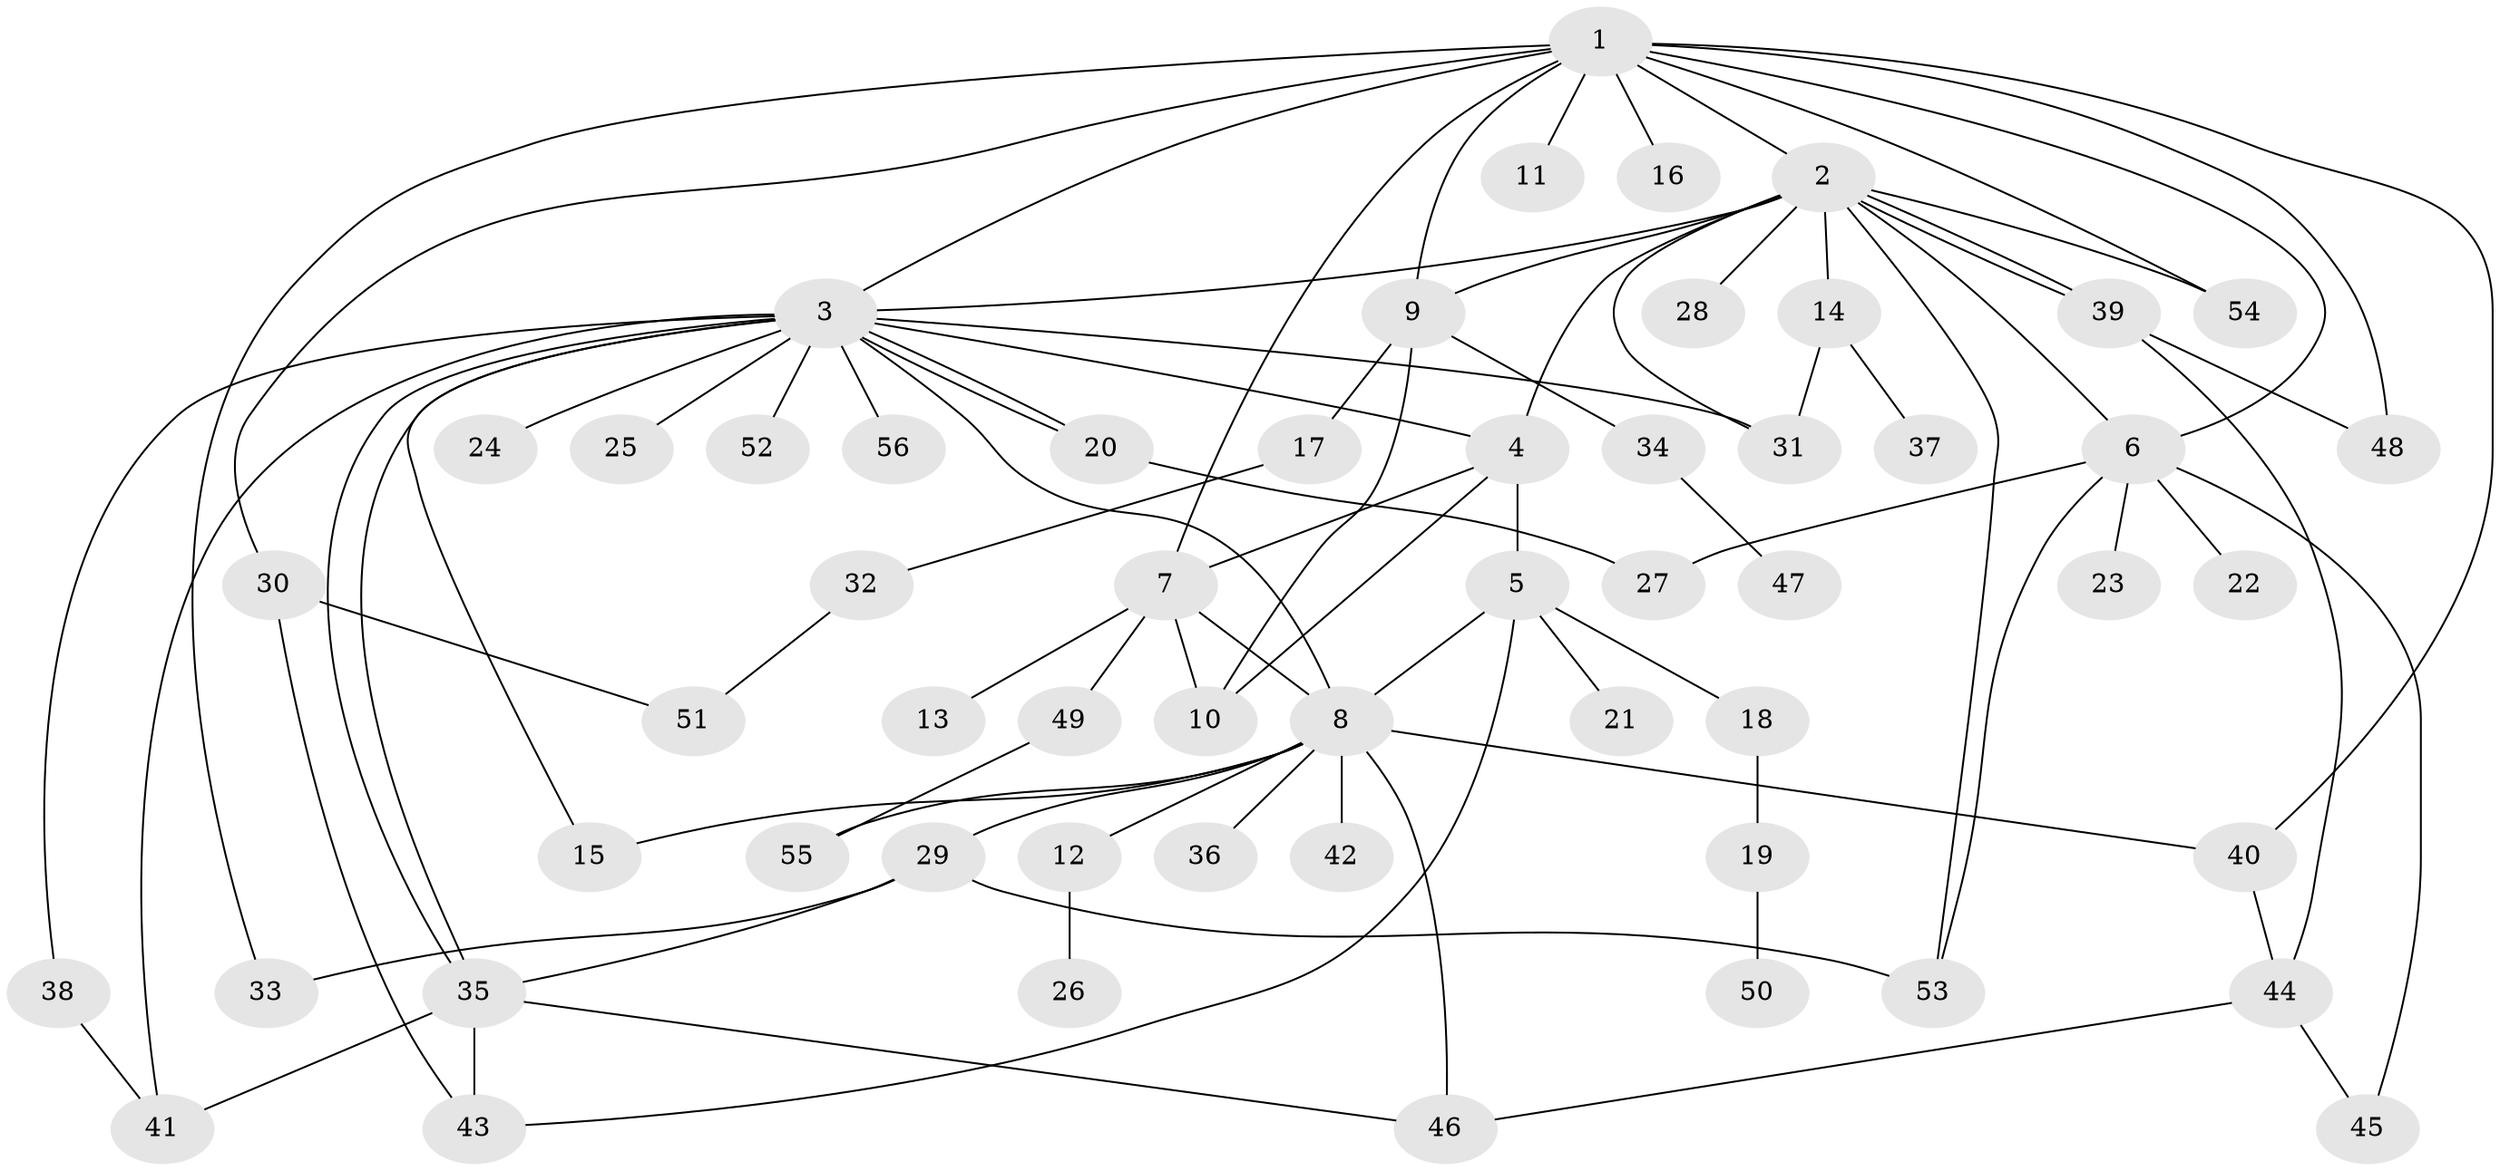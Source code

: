 // Generated by graph-tools (version 1.1) at 2025/11/02/27/25 16:11:10]
// undirected, 56 vertices, 88 edges
graph export_dot {
graph [start="1"]
  node [color=gray90,style=filled];
  1;
  2;
  3;
  4;
  5;
  6;
  7;
  8;
  9;
  10;
  11;
  12;
  13;
  14;
  15;
  16;
  17;
  18;
  19;
  20;
  21;
  22;
  23;
  24;
  25;
  26;
  27;
  28;
  29;
  30;
  31;
  32;
  33;
  34;
  35;
  36;
  37;
  38;
  39;
  40;
  41;
  42;
  43;
  44;
  45;
  46;
  47;
  48;
  49;
  50;
  51;
  52;
  53;
  54;
  55;
  56;
  1 -- 2;
  1 -- 3;
  1 -- 6;
  1 -- 7;
  1 -- 9;
  1 -- 11;
  1 -- 16;
  1 -- 30;
  1 -- 33;
  1 -- 40;
  1 -- 48;
  1 -- 54;
  2 -- 3;
  2 -- 4;
  2 -- 6;
  2 -- 9;
  2 -- 14;
  2 -- 28;
  2 -- 31;
  2 -- 39;
  2 -- 39;
  2 -- 53;
  2 -- 54;
  3 -- 4;
  3 -- 8;
  3 -- 15;
  3 -- 20;
  3 -- 20;
  3 -- 24;
  3 -- 25;
  3 -- 31;
  3 -- 35;
  3 -- 35;
  3 -- 38;
  3 -- 41;
  3 -- 52;
  3 -- 56;
  4 -- 5;
  4 -- 7;
  4 -- 10;
  5 -- 8;
  5 -- 18;
  5 -- 21;
  5 -- 43;
  6 -- 22;
  6 -- 23;
  6 -- 27;
  6 -- 45;
  6 -- 53;
  7 -- 8;
  7 -- 10;
  7 -- 13;
  7 -- 49;
  8 -- 12;
  8 -- 15;
  8 -- 29;
  8 -- 36;
  8 -- 40;
  8 -- 42;
  8 -- 46;
  8 -- 55;
  9 -- 10;
  9 -- 17;
  9 -- 34;
  12 -- 26;
  14 -- 31;
  14 -- 37;
  17 -- 32;
  18 -- 19;
  19 -- 50;
  20 -- 27;
  29 -- 33;
  29 -- 35;
  29 -- 53;
  30 -- 43;
  30 -- 51;
  32 -- 51;
  34 -- 47;
  35 -- 41;
  35 -- 43;
  35 -- 46;
  38 -- 41;
  39 -- 44;
  39 -- 48;
  40 -- 44;
  44 -- 45;
  44 -- 46;
  49 -- 55;
}
